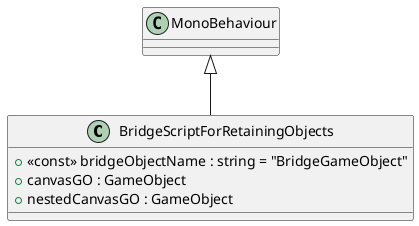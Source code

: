 @startuml
class BridgeScriptForRetainingObjects {
    + <<const>> bridgeObjectName : string = "BridgeGameObject"
    + canvasGO : GameObject
    + nestedCanvasGO : GameObject
}
MonoBehaviour <|-- BridgeScriptForRetainingObjects
@enduml
